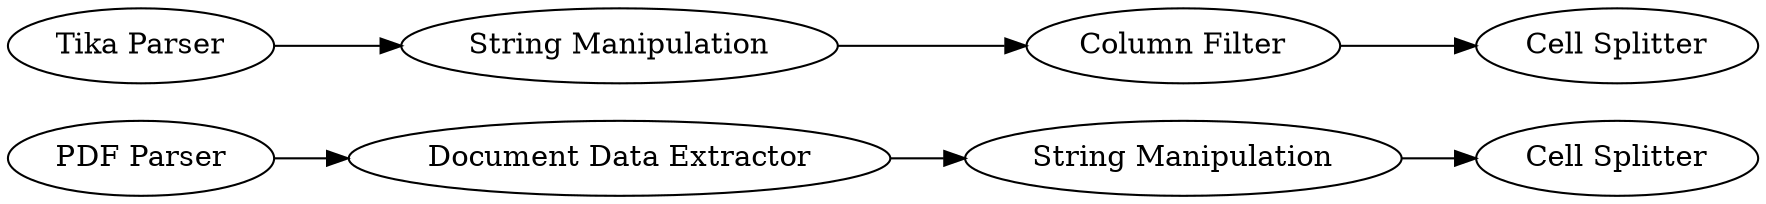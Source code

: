 digraph {
	12 -> 13
	15 -> 16
	3 -> 12
	14 -> 15
	2 -> 3
	1 -> 14
	16 [label="Cell Splitter"]
	13 [label="Cell Splitter"]
	1 [label="Tika Parser"]
	15 [label="Column Filter"]
	14 [label="String Manipulation"]
	3 [label="Document Data Extractor"]
	2 [label="PDF Parser"]
	12 [label="String Manipulation"]
	rankdir=LR
}
